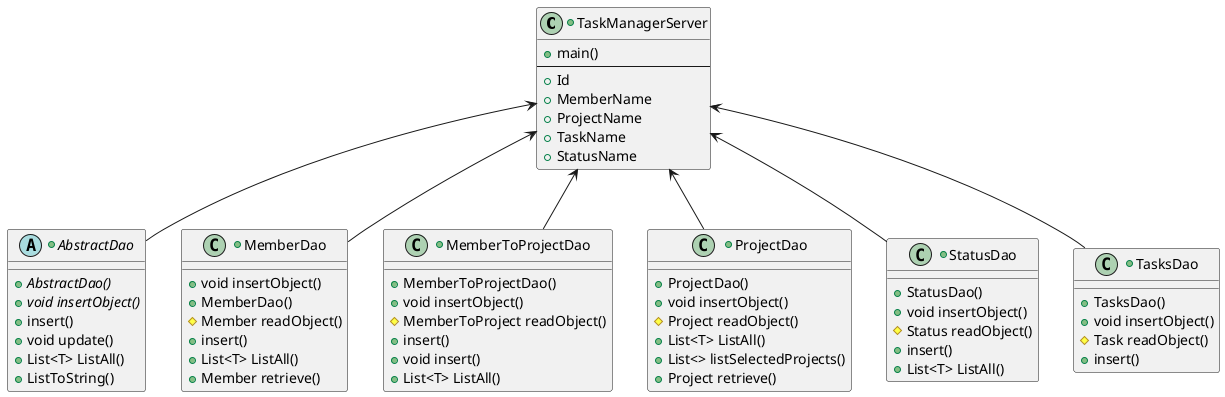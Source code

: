 @startuml

TaskManagerServer <-- AbstractDao
TaskManagerServer <-- MemberDao
TaskManagerServer <-- MemberToProjectDao
TaskManagerServer <-- ProjectDao
TaskManagerServer <-- StatusDao
TaskManagerServer <-- TasksDao


+class TaskManagerServer {
+main()
----
+Id
+MemberName
+ProjectName
+TaskName
+StatusName
}


+abstract class AbstractDao {
+{abstract} AbstractDao()
+{abstract} void insertObject()
+insert()
+ void update()
+List<T> ListAll()
+ListToString()
}

+class MemberDao {
+ void insertObject()
+MemberDao()
#Member readObject()
+ insert()
+List<T> ListAll()
+Member retrieve()
}

+class MemberToProjectDao {
+ MemberToProjectDao()
+ void insertObject()
# MemberToProject readObject()
+ insert()
+ void insert()
+List<T> ListAll()
}

+class ProjectDao {
+ ProjectDao()
+ void insertObject()
# Project readObject()
+List<T> ListAll()
+List<> listSelectedProjects()
+ Project retrieve()
}

+class TasksDao {
+ TasksDao()
+ void insertObject()
# Task readObject()
+ insert()

}

+class StatusDao {
+ StatusDao()
+ void insertObject()
# Status readObject()
+ insert()
+ List<T> ListAll()
}
@enduml